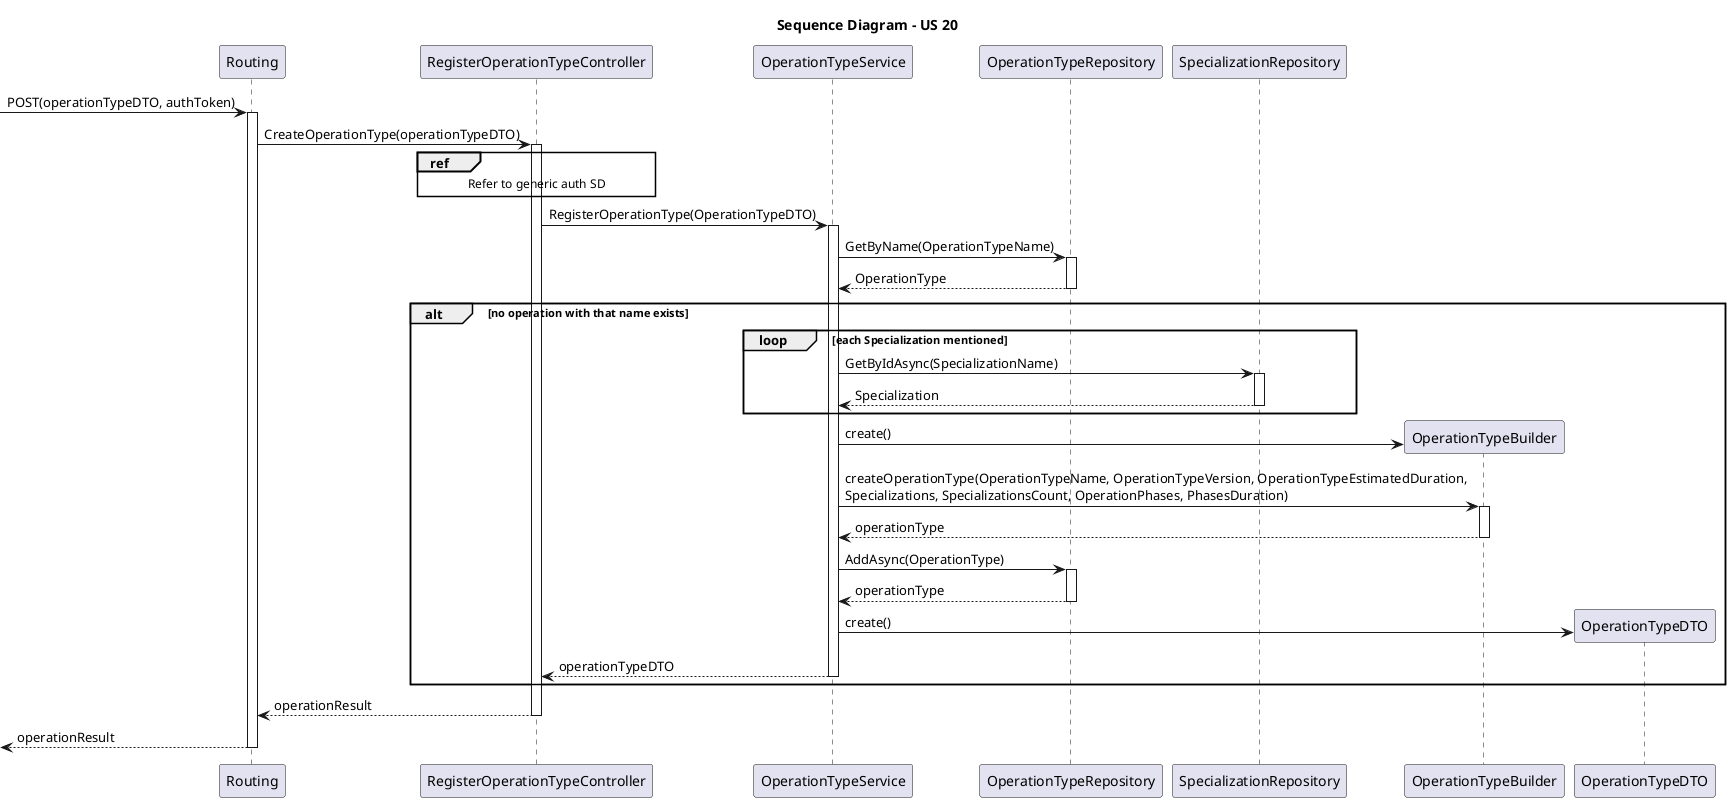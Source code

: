 @startuml US20_SD

title Sequence Diagram - US 20

participant Routing as rt
participant RegisterOperationTypeController as ctrl
participant OperationTypeService as serv
participant OperationTypeRepository as repo
participant SpecializationRepository as spRepo
participant OperationTypeBuilder as builder
participant OperationTypeDTO as dto

-> rt : POST(operationTypeDTO, authToken)
activate rt

rt -> ctrl : CreateOperationType(operationTypeDTO)
activate ctrl

REF OVER ctrl
Refer to generic auth SD
end ref

ctrl -> serv : RegisterOperationType(OperationTypeDTO)

activate serv

serv -> repo : GetByName(OperationTypeName)

activate repo
repo --> serv : OperationType
deactivate repo

alt no operation with that name exists

loop each Specialization mentioned
serv -> spRepo : GetByIdAsync(SpecializationName)

activate spRepo
spRepo --> serv : Specialization
deactivate spRepo

end loop

serv -> builder** : create()

serv -> builder : createOperationType(OperationTypeName, OperationTypeVersion, OperationTypeEstimatedDuration,\nSpecializations, SpecializationsCount, OperationPhases, PhasesDuration)

activate builder
builder --> serv : operationType
deactivate builder

serv -> repo : AddAsync(OperationType)

activate repo
repo --> serv : operationType
deactivate repo

serv -> dto** : create()
serv --> ctrl : operationTypeDTO
deactivate serv
end
ctrl --> rt : operationResult
deactivate ctrl

<-- rt : operationResult
deactivate rt

@enduml